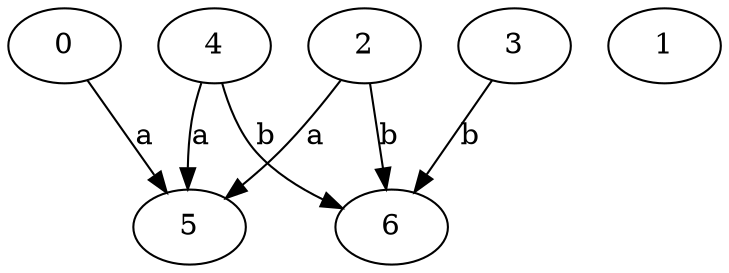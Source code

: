 strict digraph  {
0;
1;
2;
3;
4;
5;
6;
0 -> 5  [label=a];
2 -> 5  [label=a];
2 -> 6  [label=b];
3 -> 6  [label=b];
4 -> 5  [label=a];
4 -> 6  [label=b];
}
